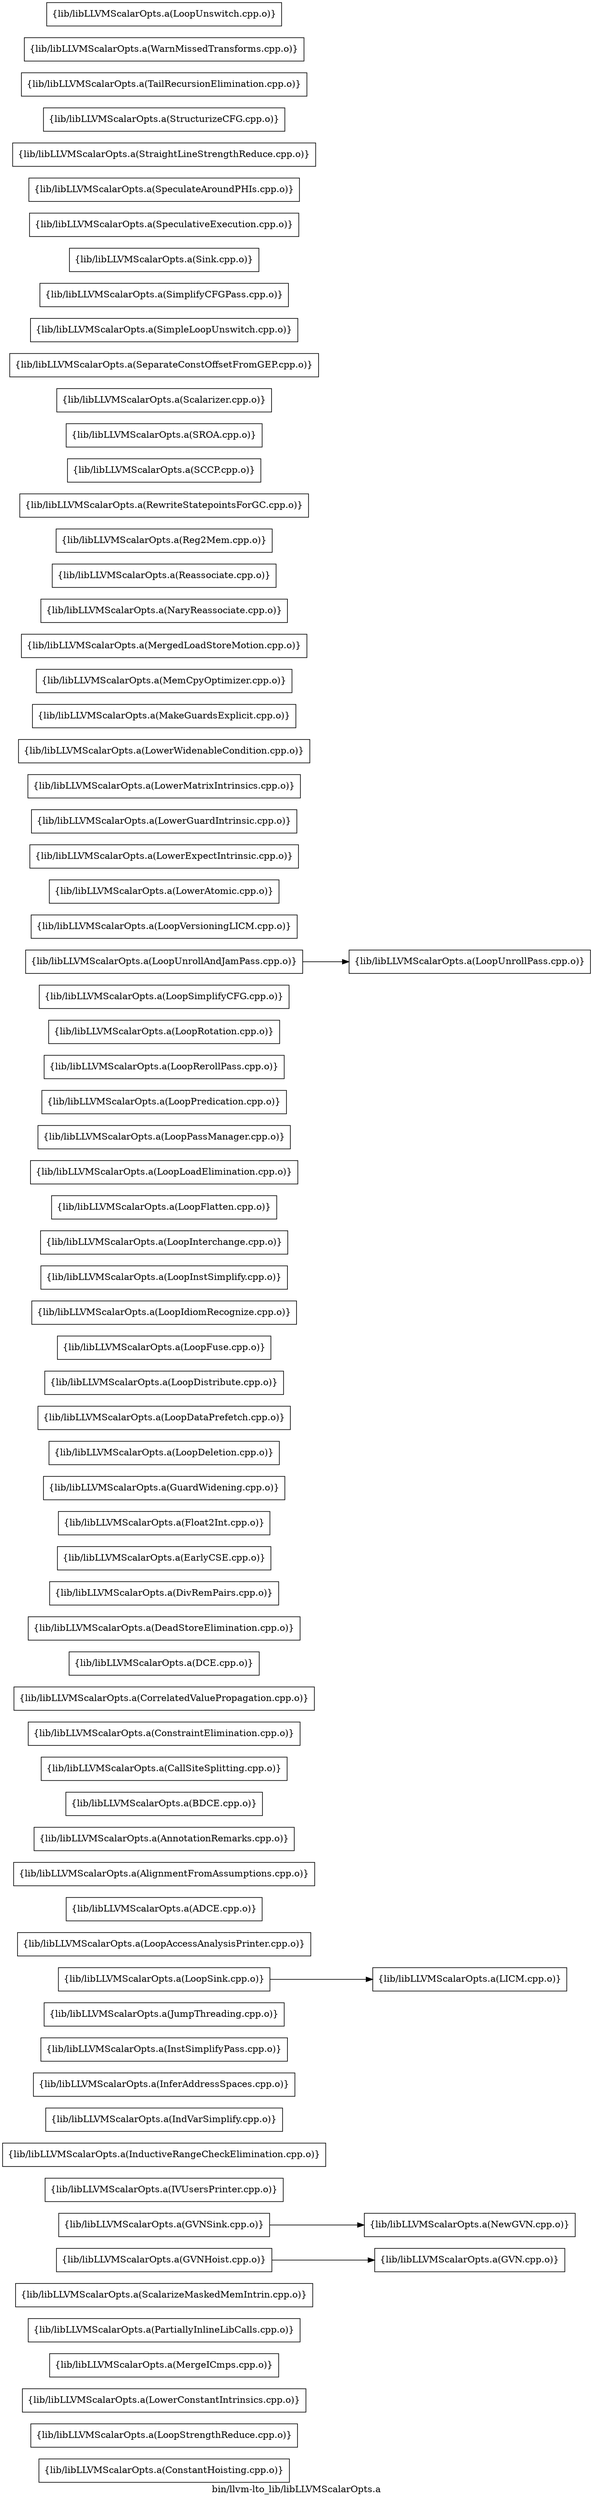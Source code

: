 digraph "bin/llvm-lto_lib/libLLVMScalarOpts.a" {
	label="bin/llvm-lto_lib/libLLVMScalarOpts.a";
	rankdir=LR;

	Node0x556b463d34f8 [shape=record,shape=box,group=0,label="{lib/libLLVMScalarOpts.a(ConstantHoisting.cpp.o)}"];
	Node0x556b463dba68 [shape=record,shape=box,group=0,label="{lib/libLLVMScalarOpts.a(LoopStrengthReduce.cpp.o)}"];
	Node0x556b463def38 [shape=record,shape=box,group=0,label="{lib/libLLVMScalarOpts.a(LowerConstantIntrinsics.cpp.o)}"];
	Node0x556b463e0608 [shape=record,shape=box,group=0,label="{lib/libLLVMScalarOpts.a(MergeICmps.cpp.o)}"];
	Node0x556b463dd3b8 [shape=record,shape=box,group=0,label="{lib/libLLVMScalarOpts.a(PartiallyInlineLibCalls.cpp.o)}"];
	Node0x556b463d9268 [shape=record,shape=box,group=0,label="{lib/libLLVMScalarOpts.a(ScalarizeMaskedMemIntrin.cpp.o)}"];
	Node0x556b463e2b88 [shape=record,shape=box,group=0,label="{lib/libLLVMScalarOpts.a(GVN.cpp.o)}"];
	Node0x556b463e2908 [shape=record,shape=box,group=0,label="{lib/libLLVMScalarOpts.a(GVNHoist.cpp.o)}"];
	Node0x556b463e2908 -> Node0x556b463e2b88;
	Node0x556b463e0748 [shape=record,shape=box,group=0,label="{lib/libLLVMScalarOpts.a(GVNSink.cpp.o)}"];
	Node0x556b463e0748 -> Node0x556b463dccd8;
	Node0x556b463e18c8 [shape=record,shape=box,group=0,label="{lib/libLLVMScalarOpts.a(IVUsersPrinter.cpp.o)}"];
	Node0x556b463e4a78 [shape=record,shape=box,group=0,label="{lib/libLLVMScalarOpts.a(InductiveRangeCheckElimination.cpp.o)}"];
	Node0x556b463e4708 [shape=record,shape=box,group=0,label="{lib/libLLVMScalarOpts.a(IndVarSimplify.cpp.o)}"];
	Node0x556b463e5568 [shape=record,shape=box,group=0,label="{lib/libLLVMScalarOpts.a(InferAddressSpaces.cpp.o)}"];
	Node0x556b463e33f8 [shape=record,shape=box,group=0,label="{lib/libLLVMScalarOpts.a(InstSimplifyPass.cpp.o)}"];
	Node0x556b463e32b8 [shape=record,shape=box,group=0,label="{lib/libLLVMScalarOpts.a(JumpThreading.cpp.o)}"];
	Node0x556b463e39e8 [shape=record,shape=box,group=0,label="{lib/libLLVMScalarOpts.a(LICM.cpp.o)}"];
	Node0x556b463dd0e8 [shape=record,shape=box,group=0,label="{lib/libLLVMScalarOpts.a(LoopAccessAnalysisPrinter.cpp.o)}"];
	Node0x556b463f73f8 [shape=record,shape=box,group=0,label="{lib/libLLVMScalarOpts.a(ADCE.cpp.o)}"];
	Node0x556b463f7ad8 [shape=record,shape=box,group=0,label="{lib/libLLVMScalarOpts.a(AlignmentFromAssumptions.cpp.o)}"];
	Node0x556b463f82a8 [shape=record,shape=box,group=0,label="{lib/libLLVMScalarOpts.a(AnnotationRemarks.cpp.o)}"];
	Node0x556b463d4f38 [shape=record,shape=box,group=0,label="{lib/libLLVMScalarOpts.a(BDCE.cpp.o)}"];
	Node0x556b463d4948 [shape=record,shape=box,group=0,label="{lib/libLLVMScalarOpts.a(CallSiteSplitting.cpp.o)}"];
	Node0x556b463d3138 [shape=record,shape=box,group=0,label="{lib/libLLVMScalarOpts.a(ConstraintElimination.cpp.o)}"];
	Node0x556b463d3228 [shape=record,shape=box,group=0,label="{lib/libLLVMScalarOpts.a(CorrelatedValuePropagation.cpp.o)}"];
	Node0x556b463d2af8 [shape=record,shape=box,group=0,label="{lib/libLLVMScalarOpts.a(DCE.cpp.o)}"];
	Node0x556b463d1928 [shape=record,shape=box,group=0,label="{lib/libLLVMScalarOpts.a(DeadStoreElimination.cpp.o)}"];
	Node0x556b463d1bf8 [shape=record,shape=box,group=0,label="{lib/libLLVMScalarOpts.a(DivRemPairs.cpp.o)}"];
	Node0x556b463e4ed8 [shape=record,shape=box,group=0,label="{lib/libLLVMScalarOpts.a(EarlyCSE.cpp.o)}"];
	Node0x556b463e4bb8 [shape=record,shape=box,group=0,label="{lib/libLLVMScalarOpts.a(Float2Int.cpp.o)}"];
	Node0x556b463e3fd8 [shape=record,shape=box,group=0,label="{lib/libLLVMScalarOpts.a(GuardWidening.cpp.o)}"];
	Node0x556b463e0e28 [shape=record,shape=box,group=0,label="{lib/libLLVMScalarOpts.a(LoopSink.cpp.o)}"];
	Node0x556b463e0e28 -> Node0x556b463e39e8;
	Node0x556b463e0338 [shape=record,shape=box,group=0,label="{lib/libLLVMScalarOpts.a(LoopDeletion.cpp.o)}"];
	Node0x556b463dfc08 [shape=record,shape=box,group=0,label="{lib/libLLVMScalarOpts.a(LoopDataPrefetch.cpp.o)}"];
	Node0x556b463df438 [shape=record,shape=box,group=0,label="{lib/libLLVMScalarOpts.a(LoopDistribute.cpp.o)}"];
	Node0x556b463decb8 [shape=record,shape=box,group=0,label="{lib/libLLVMScalarOpts.a(LoopFuse.cpp.o)}"];
	Node0x556b463de6c8 [shape=record,shape=box,group=0,label="{lib/libLLVMScalarOpts.a(LoopIdiomRecognize.cpp.o)}"];
	Node0x556b463de038 [shape=record,shape=box,group=0,label="{lib/libLLVMScalarOpts.a(LoopInstSimplify.cpp.o)}"];
	Node0x556b463dd818 [shape=record,shape=box,group=0,label="{lib/libLLVMScalarOpts.a(LoopInterchange.cpp.o)}"];
	Node0x556b463dcff8 [shape=record,shape=box,group=0,label="{lib/libLLVMScalarOpts.a(LoopFlatten.cpp.o)}"];
	Node0x556b463dc968 [shape=record,shape=box,group=0,label="{lib/libLLVMScalarOpts.a(LoopLoadElimination.cpp.o)}"];
	Node0x556b463dc288 [shape=record,shape=box,group=0,label="{lib/libLLVMScalarOpts.a(LoopPassManager.cpp.o)}"];
	Node0x556b463d9e98 [shape=record,shape=box,group=0,label="{lib/libLLVMScalarOpts.a(LoopPredication.cpp.o)}"];
	Node0x556b463dcc38 [shape=record,shape=box,group=0,label="{lib/libLLVMScalarOpts.a(LoopRerollPass.cpp.o)}"];
	Node0x556b463ddd18 [shape=record,shape=box,group=0,label="{lib/libLLVMScalarOpts.a(LoopRotation.cpp.o)}"];
	Node0x556b463dbbf8 [shape=record,shape=box,group=0,label="{lib/libLLVMScalarOpts.a(LoopSimplifyCFG.cpp.o)}"];
	Node0x556b463dc1e8 [shape=record,shape=box,group=0,label="{lib/libLLVMScalarOpts.a(LoopUnrollPass.cpp.o)}"];
	Node0x556b463df8e8 [shape=record,shape=box,group=0,label="{lib/libLLVMScalarOpts.a(LoopUnrollAndJamPass.cpp.o)}"];
	Node0x556b463df8e8 -> Node0x556b463dc1e8;
	Node0x556b463dfcf8 [shape=record,shape=box,group=0,label="{lib/libLLVMScalarOpts.a(LoopVersioningLICM.cpp.o)}"];
	Node0x556b463de718 [shape=record,shape=box,group=0,label="{lib/libLLVMScalarOpts.a(LowerAtomic.cpp.o)}"];
	Node0x556b463ed268 [shape=record,shape=box,group=0,label="{lib/libLLVMScalarOpts.a(LowerExpectIntrinsic.cpp.o)}"];
	Node0x556b463de448 [shape=record,shape=box,group=0,label="{lib/libLLVMScalarOpts.a(LowerGuardIntrinsic.cpp.o)}"];
	Node0x556b463dea38 [shape=record,shape=box,group=0,label="{lib/libLLVMScalarOpts.a(LowerMatrixIntrinsics.cpp.o)}"];
	Node0x556b463df078 [shape=record,shape=box,group=0,label="{lib/libLLVMScalarOpts.a(LowerWidenableCondition.cpp.o)}"];
	Node0x556b463df898 [shape=record,shape=box,group=0,label="{lib/libLLVMScalarOpts.a(MakeGuardsExplicit.cpp.o)}"];
	Node0x556b463dfe88 [shape=record,shape=box,group=0,label="{lib/libLLVMScalarOpts.a(MemCpyOptimizer.cpp.o)}"];
	Node0x556b463dbc48 [shape=record,shape=box,group=0,label="{lib/libLLVMScalarOpts.a(MergedLoadStoreMotion.cpp.o)}"];
	Node0x556b463dc3c8 [shape=record,shape=box,group=0,label="{lib/libLLVMScalarOpts.a(NaryReassociate.cpp.o)}"];
	Node0x556b463dccd8 [shape=record,shape=box,group=0,label="{lib/libLLVMScalarOpts.a(NewGVN.cpp.o)}"];
	Node0x556b463d6748 [shape=record,shape=box,group=0,label="{lib/libLLVMScalarOpts.a(Reassociate.cpp.o)}"];
	Node0x556b463d6f18 [shape=record,shape=box,group=0,label="{lib/libLLVMScalarOpts.a(Reg2Mem.cpp.o)}"];
	Node0x556b463db338 [shape=record,shape=box,group=0,label="{lib/libLLVMScalarOpts.a(RewriteStatepointsForGC.cpp.o)}"];
	Node0x556b463da398 [shape=record,shape=box,group=0,label="{lib/libLLVMScalarOpts.a(SCCP.cpp.o)}"];
	Node0x556b463dab68 [shape=record,shape=box,group=0,label="{lib/libLLVMScalarOpts.a(SROA.cpp.o)}"];
	Node0x556b463d9f38 [shape=record,shape=box,group=0,label="{lib/libLLVMScalarOpts.a(Scalarizer.cpp.o)}"];
	Node0x556b463d3958 [shape=record,shape=box,group=0,label="{lib/libLLVMScalarOpts.a(SeparateConstOffsetFromGEP.cpp.o)}"];
	Node0x556b463d3b88 [shape=record,shape=box,group=0,label="{lib/libLLVMScalarOpts.a(SimpleLoopUnswitch.cpp.o)}"];
	Node0x556b463d3278 [shape=record,shape=box,group=0,label="{lib/libLLVMScalarOpts.a(SimplifyCFGPass.cpp.o)}"];
	Node0x556b463d2198 [shape=record,shape=box,group=0,label="{lib/libLLVMScalarOpts.a(Sink.cpp.o)}"];
	Node0x556b463d25f8 [shape=record,shape=box,group=0,label="{lib/libLLVMScalarOpts.a(SpeculativeExecution.cpp.o)}"];
	Node0x556b463d2c38 [shape=record,shape=box,group=0,label="{lib/libLLVMScalarOpts.a(SpeculateAroundPHIs.cpp.o)}"];
	Node0x556b463d5938 [shape=record,shape=box,group=0,label="{lib/libLLVMScalarOpts.a(StraightLineStrengthReduce.cpp.o)}"];
	Node0x556b463d5de8 [shape=record,shape=box,group=0,label="{lib/libLLVMScalarOpts.a(StructurizeCFG.cpp.o)}"];
	Node0x556b463d6888 [shape=record,shape=box,group=0,label="{lib/libLLVMScalarOpts.a(TailRecursionElimination.cpp.o)}"];
	Node0x556b463d4538 [shape=record,shape=box,group=0,label="{lib/libLLVMScalarOpts.a(WarnMissedTransforms.cpp.o)}"];
	Node0x556b463df618 [shape=record,shape=box,group=0,label="{lib/libLLVMScalarOpts.a(LoopUnswitch.cpp.o)}"];
}
